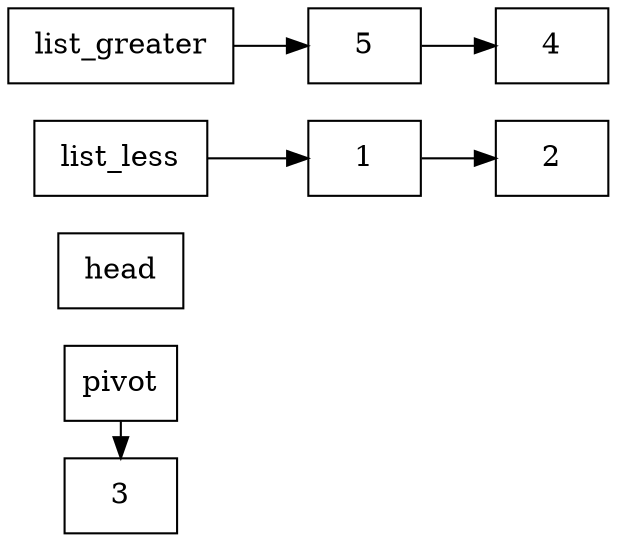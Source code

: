 digraph SinglyLinkedList {
    // 讓圖形由左到右排列
    rankdir=LR;
    
    // 定義 head 為一個點
    // head [shape=circle, label="head", width=1, height=1, fixedsize=true];

    
    // 定義單向鏈表的節點，每個節點分成兩個區塊：value 和 next
    pivot [shape=box, label="pivot"];
    item1 [shape=box, label=" 3 "];
    head  [shape=box, label=" head "]; 
    less  [shape=box, label=" list_less "]; 
    great  [shape=box, label=" list_greater "];    
    item2 [shape=box, label=" 1 "];    
    item3 [shape=box, label=" 2 "];
    item4 [shape=box, label=" 5 "];
    item5 [shape=box, label=" 4 "];
    {rank=same item1 pivot }
    // head 指向第一個節點的 value 區塊
    pivot -> item1;
    
    // 建立節點之間的連結 (由當前節點的 next 指向下一個節點的 value 區塊)
    // item1-> item2;
    less -> item2;
    item2 -> item3;

    great -> item4;
    item4 -> item5;
}
